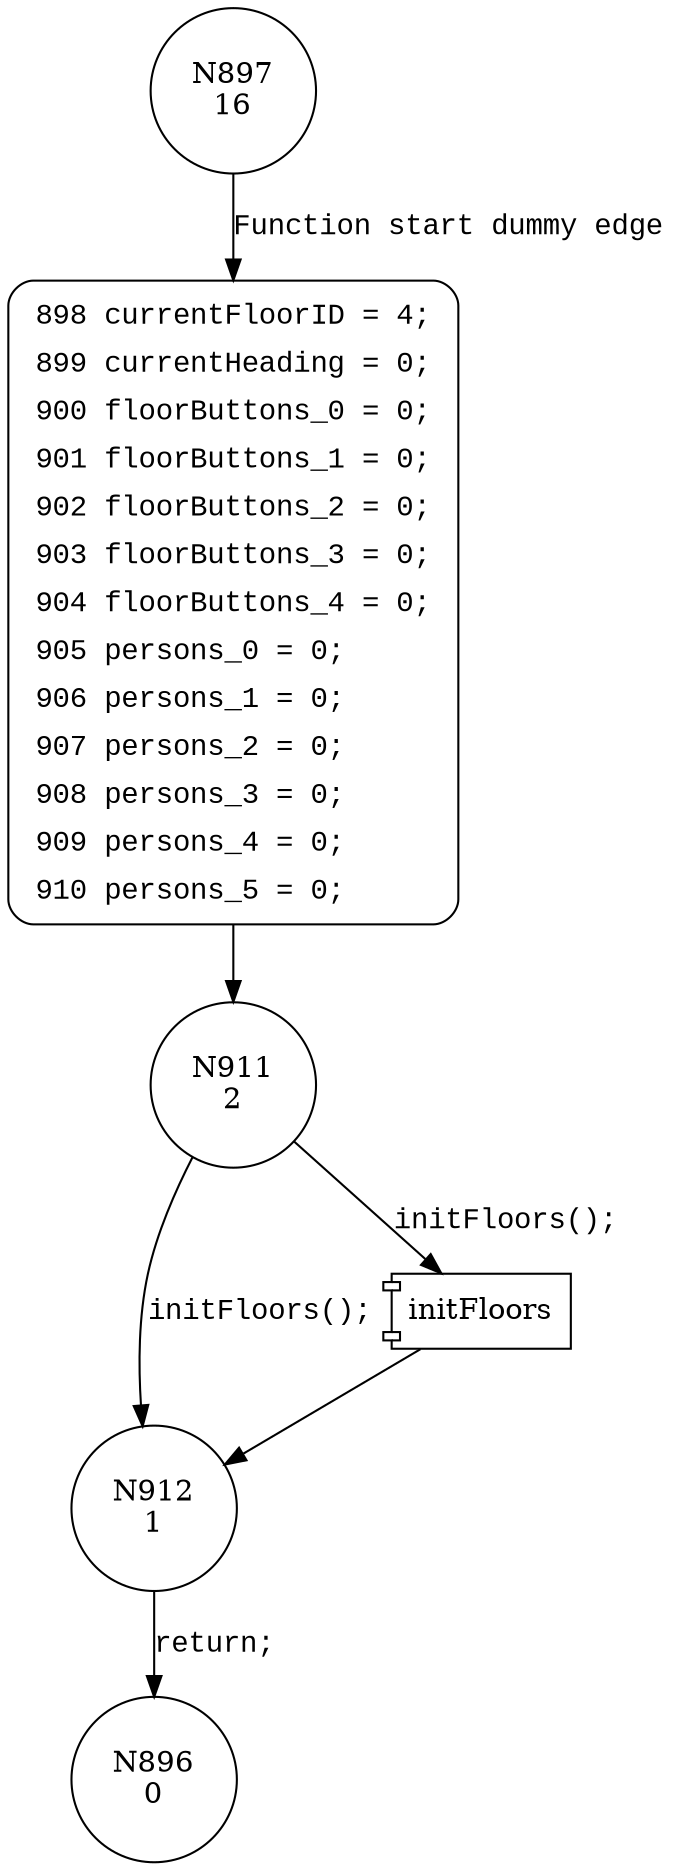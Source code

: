digraph initTopDown {
897 [shape="circle" label="N897\n16"]
898 [shape="circle" label="N898\n15"]
911 [shape="circle" label="N911\n2"]
912 [shape="circle" label="N912\n1"]
896 [shape="circle" label="N896\n0"]
898 [style="filled,bold" penwidth="1" fillcolor="white" fontname="Courier New" shape="Mrecord" label=<<table border="0" cellborder="0" cellpadding="3" bgcolor="white"><tr><td align="right">898</td><td align="left">currentFloorID = 4;</td></tr><tr><td align="right">899</td><td align="left">currentHeading = 0;</td></tr><tr><td align="right">900</td><td align="left">floorButtons_0 = 0;</td></tr><tr><td align="right">901</td><td align="left">floorButtons_1 = 0;</td></tr><tr><td align="right">902</td><td align="left">floorButtons_2 = 0;</td></tr><tr><td align="right">903</td><td align="left">floorButtons_3 = 0;</td></tr><tr><td align="right">904</td><td align="left">floorButtons_4 = 0;</td></tr><tr><td align="right">905</td><td align="left">persons_0 = 0;</td></tr><tr><td align="right">906</td><td align="left">persons_1 = 0;</td></tr><tr><td align="right">907</td><td align="left">persons_2 = 0;</td></tr><tr><td align="right">908</td><td align="left">persons_3 = 0;</td></tr><tr><td align="right">909</td><td align="left">persons_4 = 0;</td></tr><tr><td align="right">910</td><td align="left">persons_5 = 0;</td></tr></table>>]
898 -> 911[label=""]
897 -> 898 [label="Function start dummy edge" fontname="Courier New"]
100122 [shape="component" label="initFloors"]
911 -> 100122 [label="initFloors();" fontname="Courier New"]
100122 -> 912 [label="" fontname="Courier New"]
911 -> 912 [label="initFloors();" fontname="Courier New"]
912 -> 896 [label="return;" fontname="Courier New"]
}